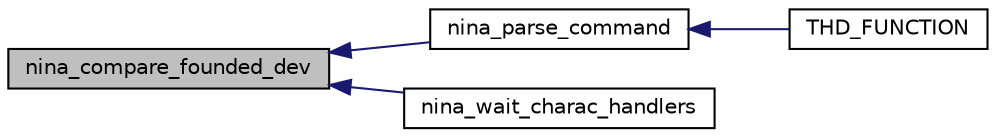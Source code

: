 digraph "nina_compare_founded_dev"
{
  edge [fontname="Helvetica",fontsize="10",labelfontname="Helvetica",labelfontsize="10"];
  node [fontname="Helvetica",fontsize="10",shape=record];
  rankdir="LR";
  Node1 [label="nina_compare_founded_dev",height=0.2,width=0.4,color="black", fillcolor="grey75", style="filled", fontcolor="black"];
  Node1 -> Node2 [dir="back",color="midnightblue",fontsize="10",style="solid",fontname="Helvetica"];
  Node2 [label="nina_parse_command",height=0.2,width=0.4,color="black", fillcolor="white", style="filled",URL="$group___n_i_n_a-_b3.html#ga0bda1f1b07299b3a12d87329519f3bc2",tooltip="Parsing strings from Nina&#39;s USART iface. "];
  Node2 -> Node3 [dir="back",color="midnightblue",fontsize="10",style="solid",fontname="Helvetica"];
  Node3 [label="THD_FUNCTION",height=0.2,width=0.4,color="black", fillcolor="white", style="filled",URL="$group___n_i_n_a-_b3.html#ga246b089ca80203947cd302bd9b61947f",tooltip="Thread with parsing data from nina and AT commands responses. "];
  Node1 -> Node4 [dir="back",color="midnightblue",fontsize="10",style="solid",fontname="Helvetica"];
  Node4 [label="nina_wait_charac_handlers",height=0.2,width=0.4,color="black", fillcolor="white", style="filled",URL="$group___n_i_n_a-_b3.html#ga7eb0abc29b3ab97ed10ea0b79239421b"];
}
